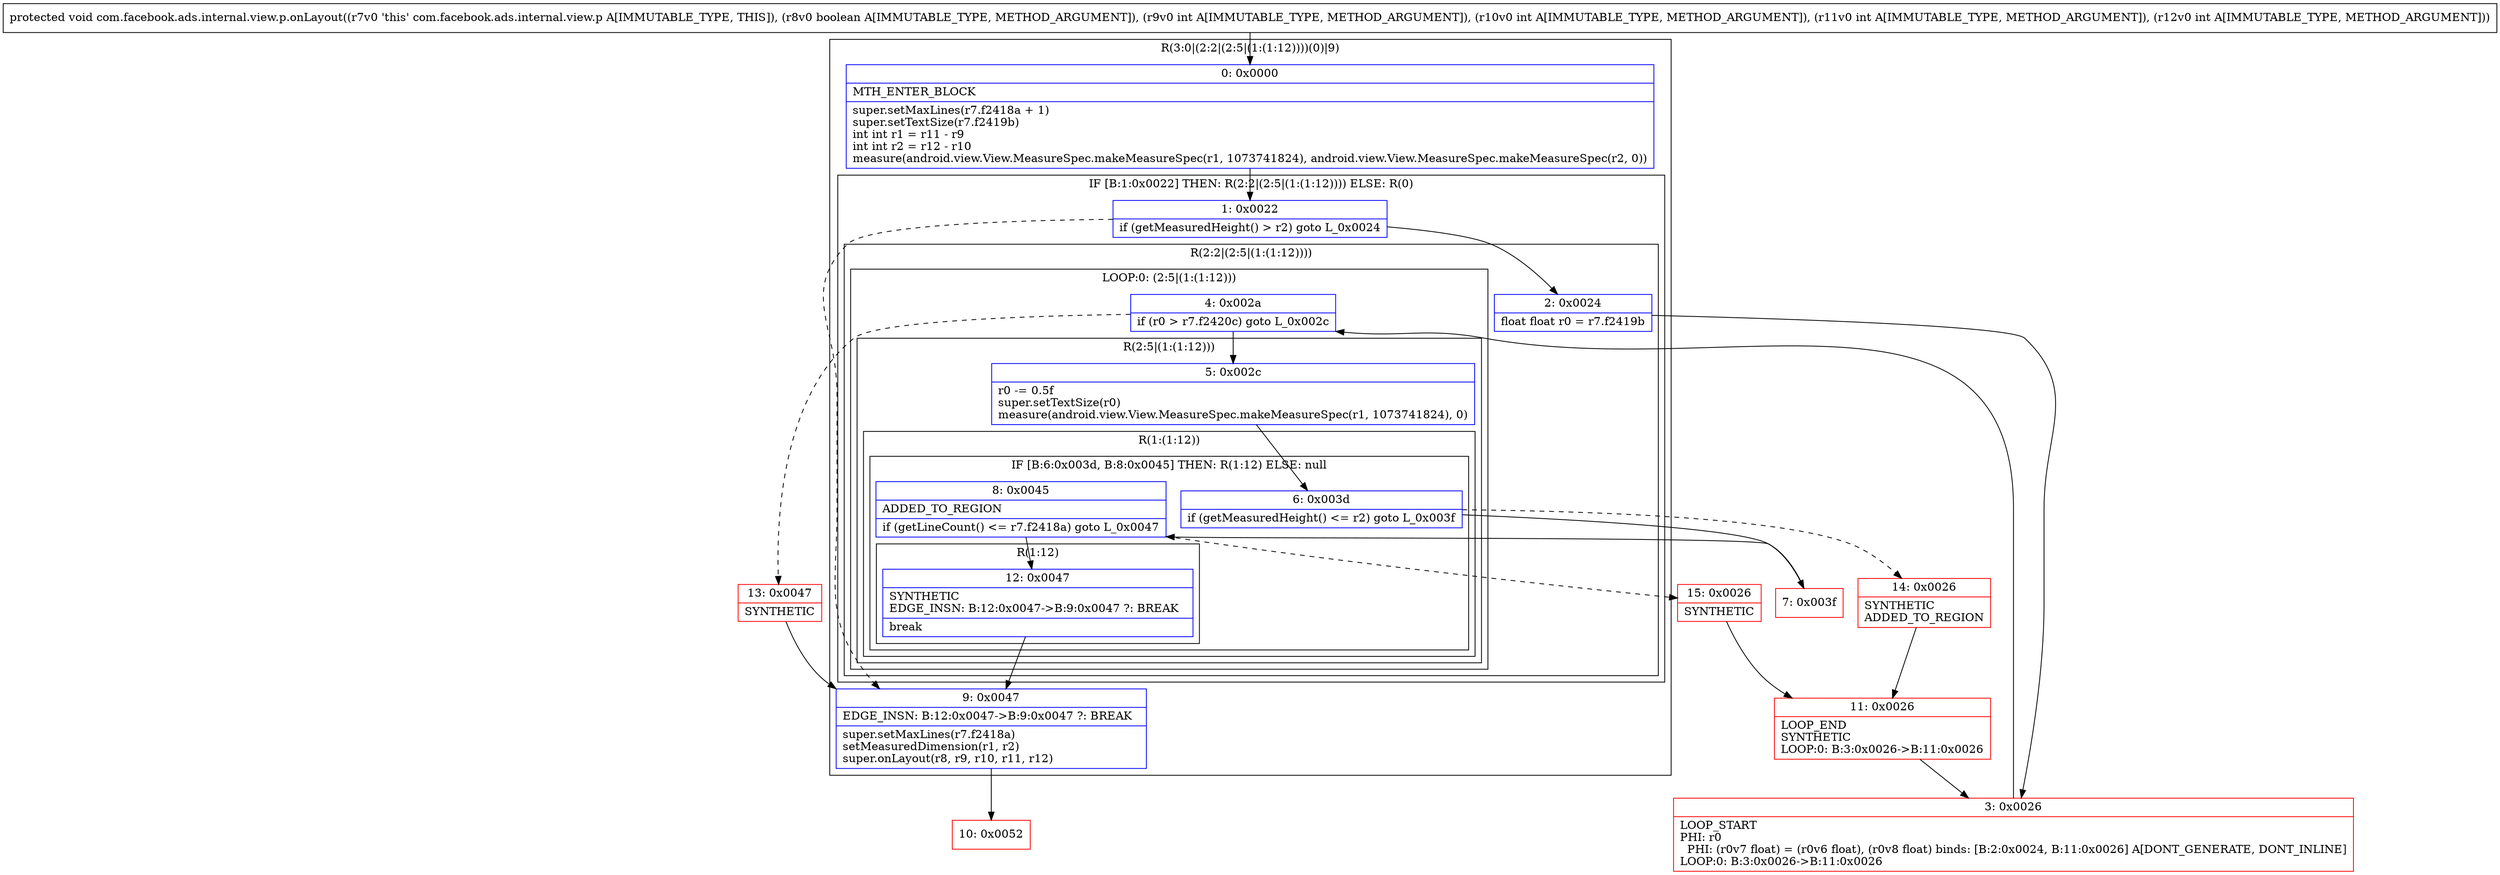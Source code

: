 digraph "CFG forcom.facebook.ads.internal.view.p.onLayout(ZIIII)V" {
subgraph cluster_Region_369602934 {
label = "R(3:0|(2:2|(2:5|(1:(1:12))))(0)|9)";
node [shape=record,color=blue];
Node_0 [shape=record,label="{0\:\ 0x0000|MTH_ENTER_BLOCK\l|super.setMaxLines(r7.f2418a + 1)\lsuper.setTextSize(r7.f2419b)\lint int r1 = r11 \- r9\lint int r2 = r12 \- r10\lmeasure(android.view.View.MeasureSpec.makeMeasureSpec(r1, 1073741824), android.view.View.MeasureSpec.makeMeasureSpec(r2, 0))\l}"];
subgraph cluster_IfRegion_2008590686 {
label = "IF [B:1:0x0022] THEN: R(2:2|(2:5|(1:(1:12)))) ELSE: R(0)";
node [shape=record,color=blue];
Node_1 [shape=record,label="{1\:\ 0x0022|if (getMeasuredHeight() \> r2) goto L_0x0024\l}"];
subgraph cluster_Region_1428364722 {
label = "R(2:2|(2:5|(1:(1:12))))";
node [shape=record,color=blue];
Node_2 [shape=record,label="{2\:\ 0x0024|float float r0 = r7.f2419b\l}"];
subgraph cluster_LoopRegion_2143309933 {
label = "LOOP:0: (2:5|(1:(1:12)))";
node [shape=record,color=blue];
Node_4 [shape=record,label="{4\:\ 0x002a|if (r0 \> r7.f2420c) goto L_0x002c\l}"];
subgraph cluster_Region_2138744437 {
label = "R(2:5|(1:(1:12)))";
node [shape=record,color=blue];
Node_5 [shape=record,label="{5\:\ 0x002c|r0 \-= 0.5f\lsuper.setTextSize(r0)\lmeasure(android.view.View.MeasureSpec.makeMeasureSpec(r1, 1073741824), 0)\l}"];
subgraph cluster_Region_1836405711 {
label = "R(1:(1:12))";
node [shape=record,color=blue];
subgraph cluster_IfRegion_2122620693 {
label = "IF [B:6:0x003d, B:8:0x0045] THEN: R(1:12) ELSE: null";
node [shape=record,color=blue];
Node_6 [shape=record,label="{6\:\ 0x003d|if (getMeasuredHeight() \<= r2) goto L_0x003f\l}"];
Node_8 [shape=record,label="{8\:\ 0x0045|ADDED_TO_REGION\l|if (getLineCount() \<= r7.f2418a) goto L_0x0047\l}"];
subgraph cluster_Region_1338080967 {
label = "R(1:12)";
node [shape=record,color=blue];
Node_12 [shape=record,label="{12\:\ 0x0047|SYNTHETIC\lEDGE_INSN: B:12:0x0047\-\>B:9:0x0047 ?: BREAK  \l|break\l}"];
}
}
}
}
}
}
subgraph cluster_Region_984597323 {
label = "R(0)";
node [shape=record,color=blue];
}
}
Node_9 [shape=record,label="{9\:\ 0x0047|EDGE_INSN: B:12:0x0047\-\>B:9:0x0047 ?: BREAK  \l|super.setMaxLines(r7.f2418a)\lsetMeasuredDimension(r1, r2)\lsuper.onLayout(r8, r9, r10, r11, r12)\l}"];
}
Node_3 [shape=record,color=red,label="{3\:\ 0x0026|LOOP_START\lPHI: r0 \l  PHI: (r0v7 float) = (r0v6 float), (r0v8 float) binds: [B:2:0x0024, B:11:0x0026] A[DONT_GENERATE, DONT_INLINE]\lLOOP:0: B:3:0x0026\-\>B:11:0x0026\l}"];
Node_7 [shape=record,color=red,label="{7\:\ 0x003f}"];
Node_10 [shape=record,color=red,label="{10\:\ 0x0052}"];
Node_11 [shape=record,color=red,label="{11\:\ 0x0026|LOOP_END\lSYNTHETIC\lLOOP:0: B:3:0x0026\-\>B:11:0x0026\l}"];
Node_13 [shape=record,color=red,label="{13\:\ 0x0047|SYNTHETIC\l}"];
Node_14 [shape=record,color=red,label="{14\:\ 0x0026|SYNTHETIC\lADDED_TO_REGION\l}"];
Node_15 [shape=record,color=red,label="{15\:\ 0x0026|SYNTHETIC\l}"];
MethodNode[shape=record,label="{protected void com.facebook.ads.internal.view.p.onLayout((r7v0 'this' com.facebook.ads.internal.view.p A[IMMUTABLE_TYPE, THIS]), (r8v0 boolean A[IMMUTABLE_TYPE, METHOD_ARGUMENT]), (r9v0 int A[IMMUTABLE_TYPE, METHOD_ARGUMENT]), (r10v0 int A[IMMUTABLE_TYPE, METHOD_ARGUMENT]), (r11v0 int A[IMMUTABLE_TYPE, METHOD_ARGUMENT]), (r12v0 int A[IMMUTABLE_TYPE, METHOD_ARGUMENT])) }"];
MethodNode -> Node_0;
Node_0 -> Node_1;
Node_1 -> Node_2;
Node_1 -> Node_9[style=dashed];
Node_2 -> Node_3;
Node_4 -> Node_5;
Node_4 -> Node_13[style=dashed];
Node_5 -> Node_6;
Node_6 -> Node_7;
Node_6 -> Node_14[style=dashed];
Node_8 -> Node_12;
Node_8 -> Node_15[style=dashed];
Node_12 -> Node_9;
Node_9 -> Node_10;
Node_3 -> Node_4;
Node_7 -> Node_8;
Node_11 -> Node_3;
Node_13 -> Node_9;
Node_14 -> Node_11;
Node_15 -> Node_11;
}

